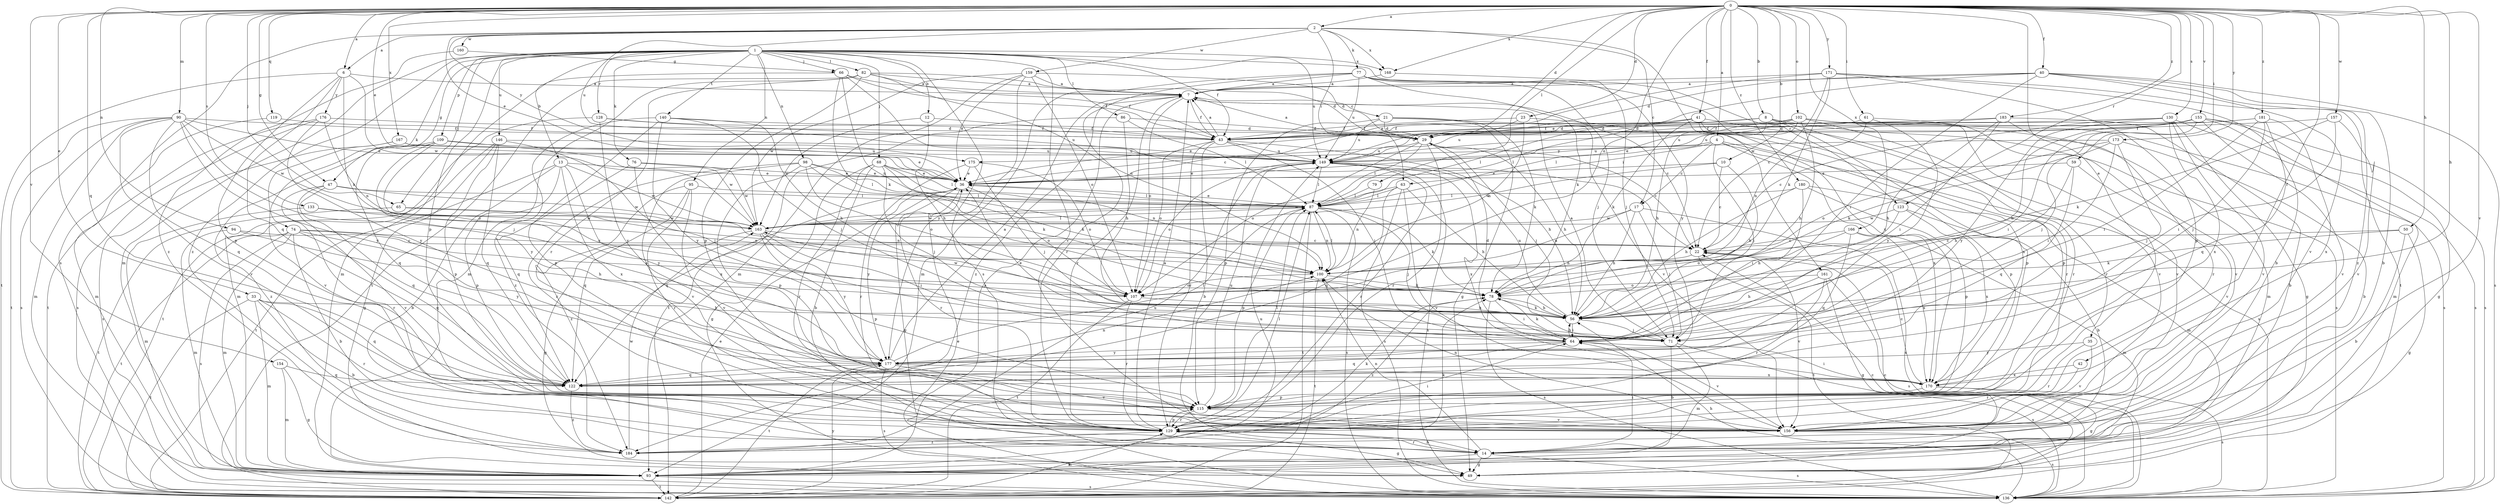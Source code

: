 strict digraph  {
0;
1;
2;
4;
6;
7;
8;
10;
12;
13;
14;
17;
21;
22;
23;
29;
33;
35;
36;
40;
41;
42;
43;
47;
49;
50;
56;
59;
61;
63;
64;
65;
66;
68;
71;
74;
76;
77;
78;
79;
82;
86;
87;
90;
93;
94;
95;
98;
100;
102;
107;
109;
115;
119;
122;
123;
128;
129;
130;
133;
136;
140;
142;
146;
149;
153;
154;
156;
157;
159;
160;
161;
163;
166;
167;
168;
170;
171;
173;
175;
176;
177;
180;
181;
183;
184;
0 -> 2  [label=a];
0 -> 4  [label=a];
0 -> 6  [label=a];
0 -> 8  [label=b];
0 -> 10  [label=b];
0 -> 23  [label=d];
0 -> 29  [label=d];
0 -> 33  [label=e];
0 -> 35  [label=e];
0 -> 36  [label=e];
0 -> 40  [label=f];
0 -> 41  [label=f];
0 -> 42  [label=f];
0 -> 47  [label=g];
0 -> 50  [label=h];
0 -> 56  [label=h];
0 -> 59  [label=i];
0 -> 61  [label=i];
0 -> 65  [label=j];
0 -> 79  [label=l];
0 -> 90  [label=m];
0 -> 94  [label=n];
0 -> 102  [label=o];
0 -> 107  [label=o];
0 -> 119  [label=q];
0 -> 122  [label=q];
0 -> 123  [label=r];
0 -> 130  [label=s];
0 -> 133  [label=s];
0 -> 153  [label=v];
0 -> 154  [label=v];
0 -> 156  [label=v];
0 -> 157  [label=w];
0 -> 166  [label=x];
0 -> 167  [label=x];
0 -> 168  [label=x];
0 -> 171  [label=y];
0 -> 173  [label=y];
0 -> 180  [label=z];
0 -> 181  [label=z];
0 -> 183  [label=z];
1 -> 12  [label=b];
1 -> 13  [label=b];
1 -> 43  [label=f];
1 -> 47  [label=g];
1 -> 65  [label=j];
1 -> 66  [label=j];
1 -> 68  [label=j];
1 -> 74  [label=k];
1 -> 76  [label=k];
1 -> 82  [label=l];
1 -> 86  [label=l];
1 -> 93  [label=m];
1 -> 95  [label=n];
1 -> 98  [label=n];
1 -> 109  [label=p];
1 -> 115  [label=p];
1 -> 123  [label=r];
1 -> 128  [label=r];
1 -> 136  [label=s];
1 -> 140  [label=t];
1 -> 146  [label=u];
1 -> 149  [label=u];
1 -> 156  [label=v];
1 -> 168  [label=x];
1 -> 184  [label=z];
2 -> 6  [label=a];
2 -> 17  [label=c];
2 -> 36  [label=e];
2 -> 63  [label=i];
2 -> 77  [label=k];
2 -> 136  [label=s];
2 -> 149  [label=u];
2 -> 159  [label=w];
2 -> 160  [label=w];
2 -> 161  [label=w];
2 -> 168  [label=x];
2 -> 175  [label=y];
4 -> 17  [label=c];
4 -> 63  [label=i];
4 -> 71  [label=j];
4 -> 115  [label=p];
4 -> 136  [label=s];
4 -> 170  [label=x];
4 -> 175  [label=y];
6 -> 7  [label=a];
6 -> 78  [label=k];
6 -> 115  [label=p];
6 -> 122  [label=q];
6 -> 142  [label=t];
6 -> 163  [label=w];
6 -> 176  [label=y];
7 -> 21  [label=c];
7 -> 22  [label=c];
7 -> 43  [label=f];
7 -> 107  [label=o];
7 -> 129  [label=r];
7 -> 184  [label=z];
8 -> 29  [label=d];
8 -> 56  [label=h];
8 -> 87  [label=l];
8 -> 115  [label=p];
8 -> 129  [label=r];
8 -> 136  [label=s];
10 -> 22  [label=c];
10 -> 36  [label=e];
10 -> 56  [label=h];
10 -> 163  [label=w];
12 -> 43  [label=f];
12 -> 56  [label=h];
12 -> 163  [label=w];
13 -> 14  [label=b];
13 -> 36  [label=e];
13 -> 115  [label=p];
13 -> 142  [label=t];
13 -> 163  [label=w];
13 -> 170  [label=x];
13 -> 177  [label=y];
14 -> 49  [label=g];
14 -> 64  [label=i];
14 -> 93  [label=m];
14 -> 100  [label=n];
14 -> 129  [label=r];
14 -> 136  [label=s];
17 -> 56  [label=h];
17 -> 71  [label=j];
17 -> 100  [label=n];
17 -> 136  [label=s];
17 -> 163  [label=w];
21 -> 29  [label=d];
21 -> 49  [label=g];
21 -> 78  [label=k];
21 -> 115  [label=p];
21 -> 149  [label=u];
21 -> 156  [label=v];
22 -> 100  [label=n];
22 -> 142  [label=t];
22 -> 156  [label=v];
23 -> 43  [label=f];
23 -> 100  [label=n];
23 -> 149  [label=u];
23 -> 170  [label=x];
29 -> 7  [label=a];
29 -> 22  [label=c];
29 -> 56  [label=h];
29 -> 71  [label=j];
29 -> 87  [label=l];
29 -> 107  [label=o];
29 -> 129  [label=r];
29 -> 149  [label=u];
33 -> 14  [label=b];
33 -> 56  [label=h];
33 -> 93  [label=m];
33 -> 122  [label=q];
33 -> 129  [label=r];
33 -> 142  [label=t];
35 -> 129  [label=r];
35 -> 156  [label=v];
35 -> 177  [label=y];
36 -> 49  [label=g];
36 -> 87  [label=l];
36 -> 107  [label=o];
36 -> 122  [label=q];
36 -> 129  [label=r];
36 -> 177  [label=y];
40 -> 7  [label=a];
40 -> 14  [label=b];
40 -> 29  [label=d];
40 -> 36  [label=e];
40 -> 64  [label=i];
40 -> 136  [label=s];
40 -> 156  [label=v];
40 -> 184  [label=z];
41 -> 36  [label=e];
41 -> 43  [label=f];
41 -> 78  [label=k];
41 -> 87  [label=l];
41 -> 115  [label=p];
41 -> 129  [label=r];
41 -> 156  [label=v];
42 -> 129  [label=r];
42 -> 170  [label=x];
43 -> 7  [label=a];
43 -> 14  [label=b];
43 -> 56  [label=h];
43 -> 64  [label=i];
43 -> 107  [label=o];
43 -> 129  [label=r];
43 -> 149  [label=u];
47 -> 87  [label=l];
47 -> 122  [label=q];
47 -> 129  [label=r];
47 -> 156  [label=v];
47 -> 163  [label=w];
50 -> 14  [label=b];
50 -> 22  [label=c];
50 -> 49  [label=g];
50 -> 78  [label=k];
56 -> 64  [label=i];
56 -> 71  [label=j];
56 -> 78  [label=k];
56 -> 149  [label=u];
59 -> 36  [label=e];
59 -> 56  [label=h];
59 -> 122  [label=q];
59 -> 156  [label=v];
61 -> 29  [label=d];
61 -> 100  [label=n];
61 -> 156  [label=v];
61 -> 177  [label=y];
63 -> 56  [label=h];
63 -> 87  [label=l];
63 -> 122  [label=q];
63 -> 136  [label=s];
63 -> 156  [label=v];
63 -> 163  [label=w];
64 -> 29  [label=d];
64 -> 36  [label=e];
64 -> 56  [label=h];
64 -> 78  [label=k];
64 -> 122  [label=q];
64 -> 156  [label=v];
64 -> 177  [label=y];
65 -> 100  [label=n];
65 -> 142  [label=t];
65 -> 163  [label=w];
66 -> 7  [label=a];
66 -> 22  [label=c];
66 -> 43  [label=f];
66 -> 78  [label=k];
66 -> 93  [label=m];
66 -> 100  [label=n];
68 -> 14  [label=b];
68 -> 36  [label=e];
68 -> 49  [label=g];
68 -> 71  [label=j];
68 -> 78  [label=k];
68 -> 87  [label=l];
68 -> 100  [label=n];
68 -> 129  [label=r];
71 -> 7  [label=a];
71 -> 14  [label=b];
71 -> 93  [label=m];
71 -> 136  [label=s];
74 -> 14  [label=b];
74 -> 22  [label=c];
74 -> 56  [label=h];
74 -> 93  [label=m];
74 -> 107  [label=o];
74 -> 122  [label=q];
74 -> 136  [label=s];
74 -> 142  [label=t];
76 -> 36  [label=e];
76 -> 122  [label=q];
76 -> 163  [label=w];
76 -> 170  [label=x];
77 -> 7  [label=a];
77 -> 71  [label=j];
77 -> 78  [label=k];
77 -> 93  [label=m];
77 -> 129  [label=r];
77 -> 149  [label=u];
77 -> 170  [label=x];
77 -> 177  [label=y];
78 -> 56  [label=h];
78 -> 64  [label=i];
78 -> 136  [label=s];
78 -> 184  [label=z];
79 -> 87  [label=l];
79 -> 100  [label=n];
82 -> 7  [label=a];
82 -> 29  [label=d];
82 -> 43  [label=f];
82 -> 93  [label=m];
82 -> 100  [label=n];
82 -> 115  [label=p];
82 -> 129  [label=r];
82 -> 142  [label=t];
86 -> 29  [label=d];
86 -> 56  [label=h];
86 -> 87  [label=l];
86 -> 142  [label=t];
87 -> 36  [label=e];
87 -> 71  [label=j];
87 -> 78  [label=k];
87 -> 100  [label=n];
87 -> 115  [label=p];
87 -> 136  [label=s];
87 -> 142  [label=t];
87 -> 163  [label=w];
90 -> 36  [label=e];
90 -> 43  [label=f];
90 -> 71  [label=j];
90 -> 93  [label=m];
90 -> 122  [label=q];
90 -> 136  [label=s];
90 -> 142  [label=t];
90 -> 156  [label=v];
90 -> 163  [label=w];
90 -> 177  [label=y];
93 -> 7  [label=a];
93 -> 136  [label=s];
93 -> 142  [label=t];
93 -> 149  [label=u];
94 -> 22  [label=c];
94 -> 93  [label=m];
94 -> 177  [label=y];
95 -> 87  [label=l];
95 -> 122  [label=q];
95 -> 129  [label=r];
95 -> 156  [label=v];
95 -> 184  [label=z];
98 -> 36  [label=e];
98 -> 78  [label=k];
98 -> 87  [label=l];
98 -> 107  [label=o];
98 -> 115  [label=p];
98 -> 129  [label=r];
98 -> 156  [label=v];
100 -> 78  [label=k];
100 -> 87  [label=l];
100 -> 107  [label=o];
100 -> 142  [label=t];
102 -> 36  [label=e];
102 -> 43  [label=f];
102 -> 56  [label=h];
102 -> 87  [label=l];
102 -> 93  [label=m];
102 -> 129  [label=r];
102 -> 136  [label=s];
102 -> 149  [label=u];
102 -> 156  [label=v];
107 -> 56  [label=h];
107 -> 129  [label=r];
107 -> 142  [label=t];
107 -> 163  [label=w];
109 -> 107  [label=o];
109 -> 122  [label=q];
109 -> 149  [label=u];
109 -> 163  [label=w];
109 -> 177  [label=y];
109 -> 184  [label=z];
115 -> 87  [label=l];
115 -> 129  [label=r];
115 -> 149  [label=u];
115 -> 156  [label=v];
119 -> 43  [label=f];
119 -> 93  [label=m];
122 -> 100  [label=n];
122 -> 184  [label=z];
123 -> 14  [label=b];
123 -> 56  [label=h];
123 -> 163  [label=w];
123 -> 170  [label=x];
128 -> 43  [label=f];
128 -> 93  [label=m];
128 -> 149  [label=u];
128 -> 177  [label=y];
129 -> 7  [label=a];
129 -> 14  [label=b];
129 -> 49  [label=g];
129 -> 64  [label=i];
129 -> 78  [label=k];
129 -> 87  [label=l];
129 -> 115  [label=p];
129 -> 184  [label=z];
130 -> 22  [label=c];
130 -> 29  [label=d];
130 -> 49  [label=g];
130 -> 136  [label=s];
130 -> 156  [label=v];
130 -> 170  [label=x];
130 -> 177  [label=y];
133 -> 93  [label=m];
133 -> 100  [label=n];
133 -> 163  [label=w];
136 -> 22  [label=c];
136 -> 36  [label=e];
136 -> 56  [label=h];
140 -> 29  [label=d];
140 -> 56  [label=h];
140 -> 71  [label=j];
140 -> 115  [label=p];
140 -> 177  [label=y];
140 -> 184  [label=z];
142 -> 22  [label=c];
142 -> 36  [label=e];
142 -> 129  [label=r];
142 -> 177  [label=y];
146 -> 49  [label=g];
146 -> 71  [label=j];
146 -> 115  [label=p];
146 -> 122  [label=q];
146 -> 142  [label=t];
146 -> 149  [label=u];
149 -> 36  [label=e];
149 -> 87  [label=l];
149 -> 107  [label=o];
149 -> 129  [label=r];
149 -> 136  [label=s];
149 -> 170  [label=x];
153 -> 43  [label=f];
153 -> 49  [label=g];
153 -> 56  [label=h];
153 -> 64  [label=i];
153 -> 71  [label=j];
153 -> 93  [label=m];
153 -> 136  [label=s];
153 -> 149  [label=u];
153 -> 156  [label=v];
154 -> 49  [label=g];
154 -> 93  [label=m];
154 -> 122  [label=q];
156 -> 100  [label=n];
156 -> 136  [label=s];
157 -> 43  [label=f];
157 -> 64  [label=i];
157 -> 78  [label=k];
157 -> 156  [label=v];
159 -> 7  [label=a];
159 -> 29  [label=d];
159 -> 36  [label=e];
159 -> 93  [label=m];
159 -> 107  [label=o];
159 -> 163  [label=w];
159 -> 177  [label=y];
160 -> 184  [label=z];
160 -> 66  [label=g];
161 -> 49  [label=g];
161 -> 56  [label=h];
161 -> 107  [label=o];
161 -> 129  [label=r];
161 -> 136  [label=s];
163 -> 22  [label=c];
163 -> 49  [label=g];
163 -> 64  [label=i];
163 -> 87  [label=l];
163 -> 115  [label=p];
163 -> 177  [label=y];
166 -> 22  [label=c];
166 -> 93  [label=m];
166 -> 107  [label=o];
166 -> 122  [label=q];
166 -> 170  [label=x];
167 -> 36  [label=e];
167 -> 136  [label=s];
167 -> 149  [label=u];
167 -> 156  [label=v];
168 -> 7  [label=a];
168 -> 71  [label=j];
170 -> 22  [label=c];
170 -> 49  [label=g];
170 -> 64  [label=i];
170 -> 115  [label=p];
170 -> 136  [label=s];
171 -> 7  [label=a];
171 -> 14  [label=b];
171 -> 22  [label=c];
171 -> 36  [label=e];
171 -> 78  [label=k];
171 -> 115  [label=p];
171 -> 142  [label=t];
173 -> 14  [label=b];
173 -> 64  [label=i];
173 -> 71  [label=j];
173 -> 78  [label=k];
173 -> 107  [label=o];
173 -> 149  [label=u];
175 -> 36  [label=e];
175 -> 71  [label=j];
175 -> 107  [label=o];
175 -> 129  [label=r];
176 -> 29  [label=d];
176 -> 100  [label=n];
176 -> 136  [label=s];
176 -> 142  [label=t];
176 -> 177  [label=y];
177 -> 7  [label=a];
177 -> 87  [label=l];
177 -> 122  [label=q];
177 -> 136  [label=s];
177 -> 142  [label=t];
177 -> 156  [label=v];
177 -> 170  [label=x];
180 -> 56  [label=h];
180 -> 64  [label=i];
180 -> 87  [label=l];
180 -> 93  [label=m];
180 -> 115  [label=p];
181 -> 29  [label=d];
181 -> 43  [label=f];
181 -> 64  [label=i];
181 -> 71  [label=j];
181 -> 122  [label=q];
181 -> 170  [label=x];
183 -> 14  [label=b];
183 -> 43  [label=f];
183 -> 56  [label=h];
183 -> 64  [label=i];
183 -> 129  [label=r];
183 -> 149  [label=u];
184 -> 78  [label=k];
184 -> 149  [label=u];
184 -> 163  [label=w];
}
